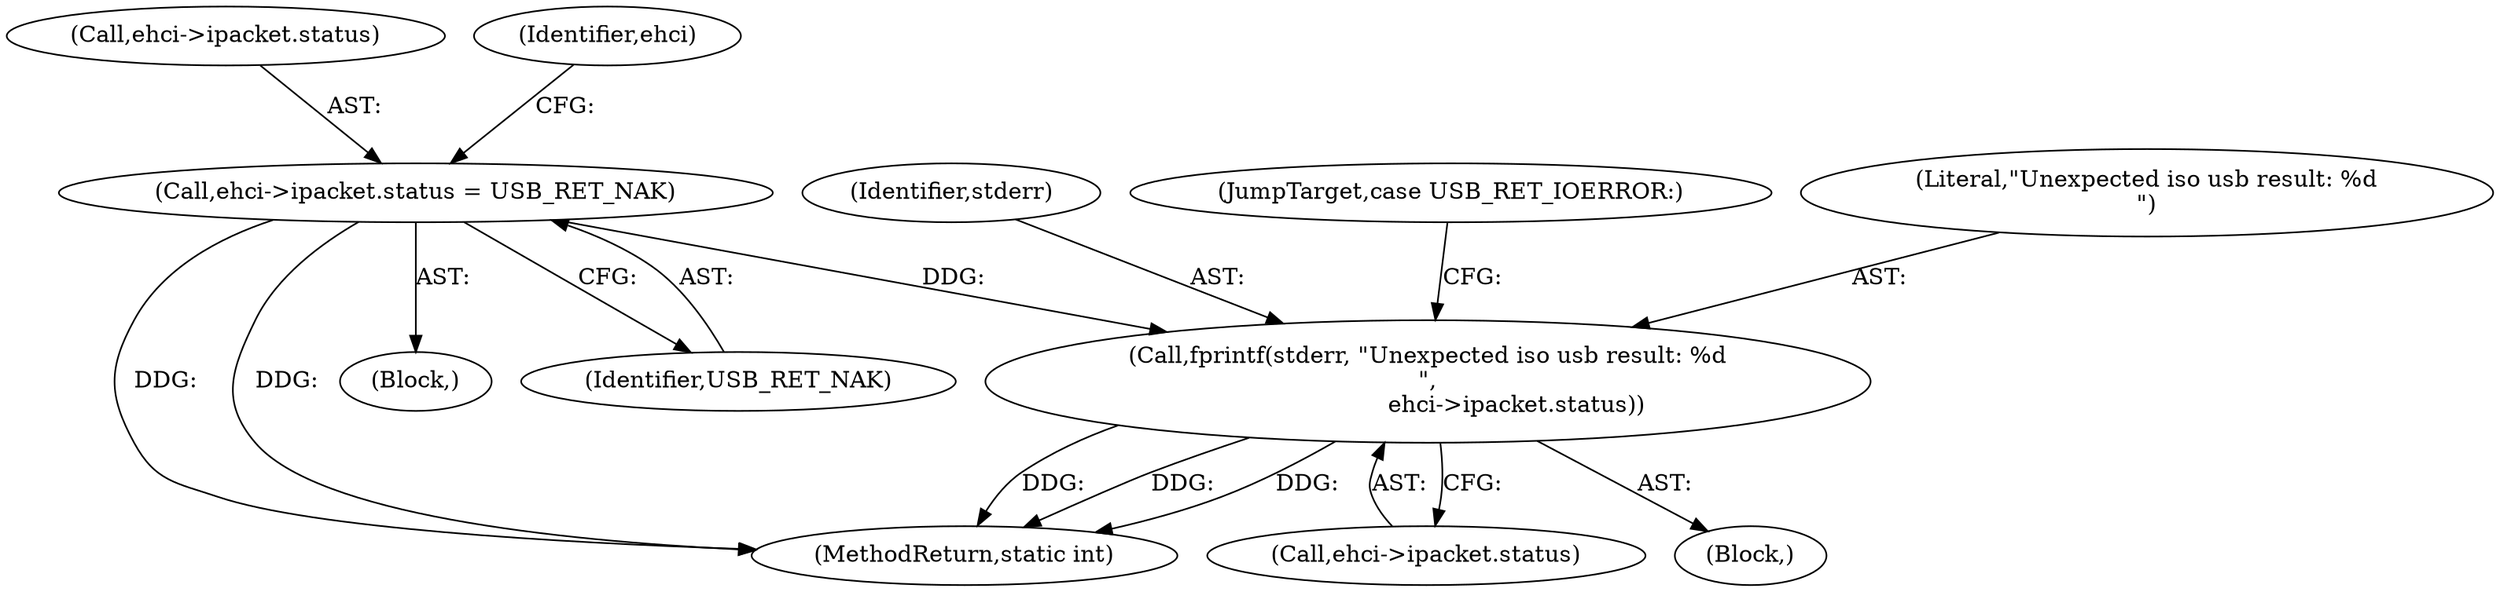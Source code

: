 digraph "0_qemu_156a2e4dbffa85997636a7a39ef12da6f1b40254@API" {
"1000423" [label="(Call,fprintf(stderr, \"Unexpected iso usb result: %d\n\",\n                        ehci->ipacket.status))"];
"1000394" [label="(Call,ehci->ipacket.status = USB_RET_NAK)"];
"1000395" [label="(Call,ehci->ipacket.status)"];
"1000400" [label="(Identifier,USB_RET_NAK)"];
"1000424" [label="(Identifier,stderr)"];
"1000423" [label="(Call,fprintf(stderr, \"Unexpected iso usb result: %d\n\",\n                        ehci->ipacket.status))"];
"1000419" [label="(Block,)"];
"1000426" [label="(Call,ehci->ipacket.status)"];
"1000523" [label="(MethodReturn,static int)"];
"1000404" [label="(Identifier,ehci)"];
"1000431" [label="(JumpTarget,case USB_RET_IOERROR:)"];
"1000391" [label="(Block,)"];
"1000425" [label="(Literal,\"Unexpected iso usb result: %d\n\")"];
"1000394" [label="(Call,ehci->ipacket.status = USB_RET_NAK)"];
"1000423" -> "1000419"  [label="AST: "];
"1000423" -> "1000426"  [label="CFG: "];
"1000424" -> "1000423"  [label="AST: "];
"1000425" -> "1000423"  [label="AST: "];
"1000426" -> "1000423"  [label="AST: "];
"1000431" -> "1000423"  [label="CFG: "];
"1000423" -> "1000523"  [label="DDG: "];
"1000423" -> "1000523"  [label="DDG: "];
"1000423" -> "1000523"  [label="DDG: "];
"1000394" -> "1000423"  [label="DDG: "];
"1000394" -> "1000391"  [label="AST: "];
"1000394" -> "1000400"  [label="CFG: "];
"1000395" -> "1000394"  [label="AST: "];
"1000400" -> "1000394"  [label="AST: "];
"1000404" -> "1000394"  [label="CFG: "];
"1000394" -> "1000523"  [label="DDG: "];
"1000394" -> "1000523"  [label="DDG: "];
}
